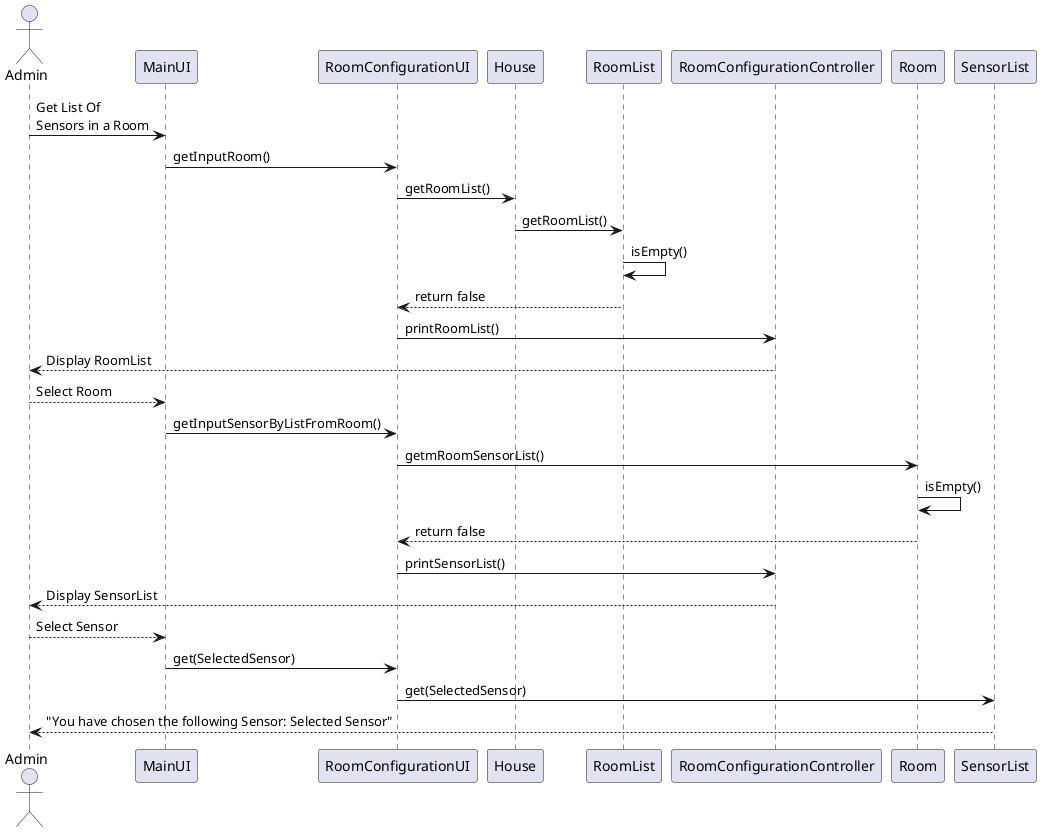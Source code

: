 @startuml
actor Admin
Admin -> MainUI: Get List Of\nSensors in a Room
MainUI -> RoomConfigurationUI: getInputRoom()
RoomConfigurationUI -> House: getRoomList()
House -> RoomList: getRoomList()
RoomList -> RoomList: isEmpty()
RoomList --> RoomConfigurationUI: return false
RoomConfigurationUI -> RoomConfigurationController: printRoomList()
RoomConfigurationController --> Admin: Display RoomList
Admin --> MainUI: Select Room
MainUI -> RoomConfigurationUI: getInputSensorByListFromRoom()
RoomConfigurationUI -> Room : getmRoomSensorList()
Room -> Room: isEmpty()
Room --> RoomConfigurationUI: return false
RoomConfigurationUI -> RoomConfigurationController: printSensorList()
RoomConfigurationController --> Admin: Display SensorList
Admin --> MainUI: Select Sensor
MainUI -> RoomConfigurationUI: get(SelectedSensor)
RoomConfigurationUI -> SensorList: get(SelectedSensor)
SensorList --> Admin: "You have chosen the following Sensor: Selected Sensor"
@enduml